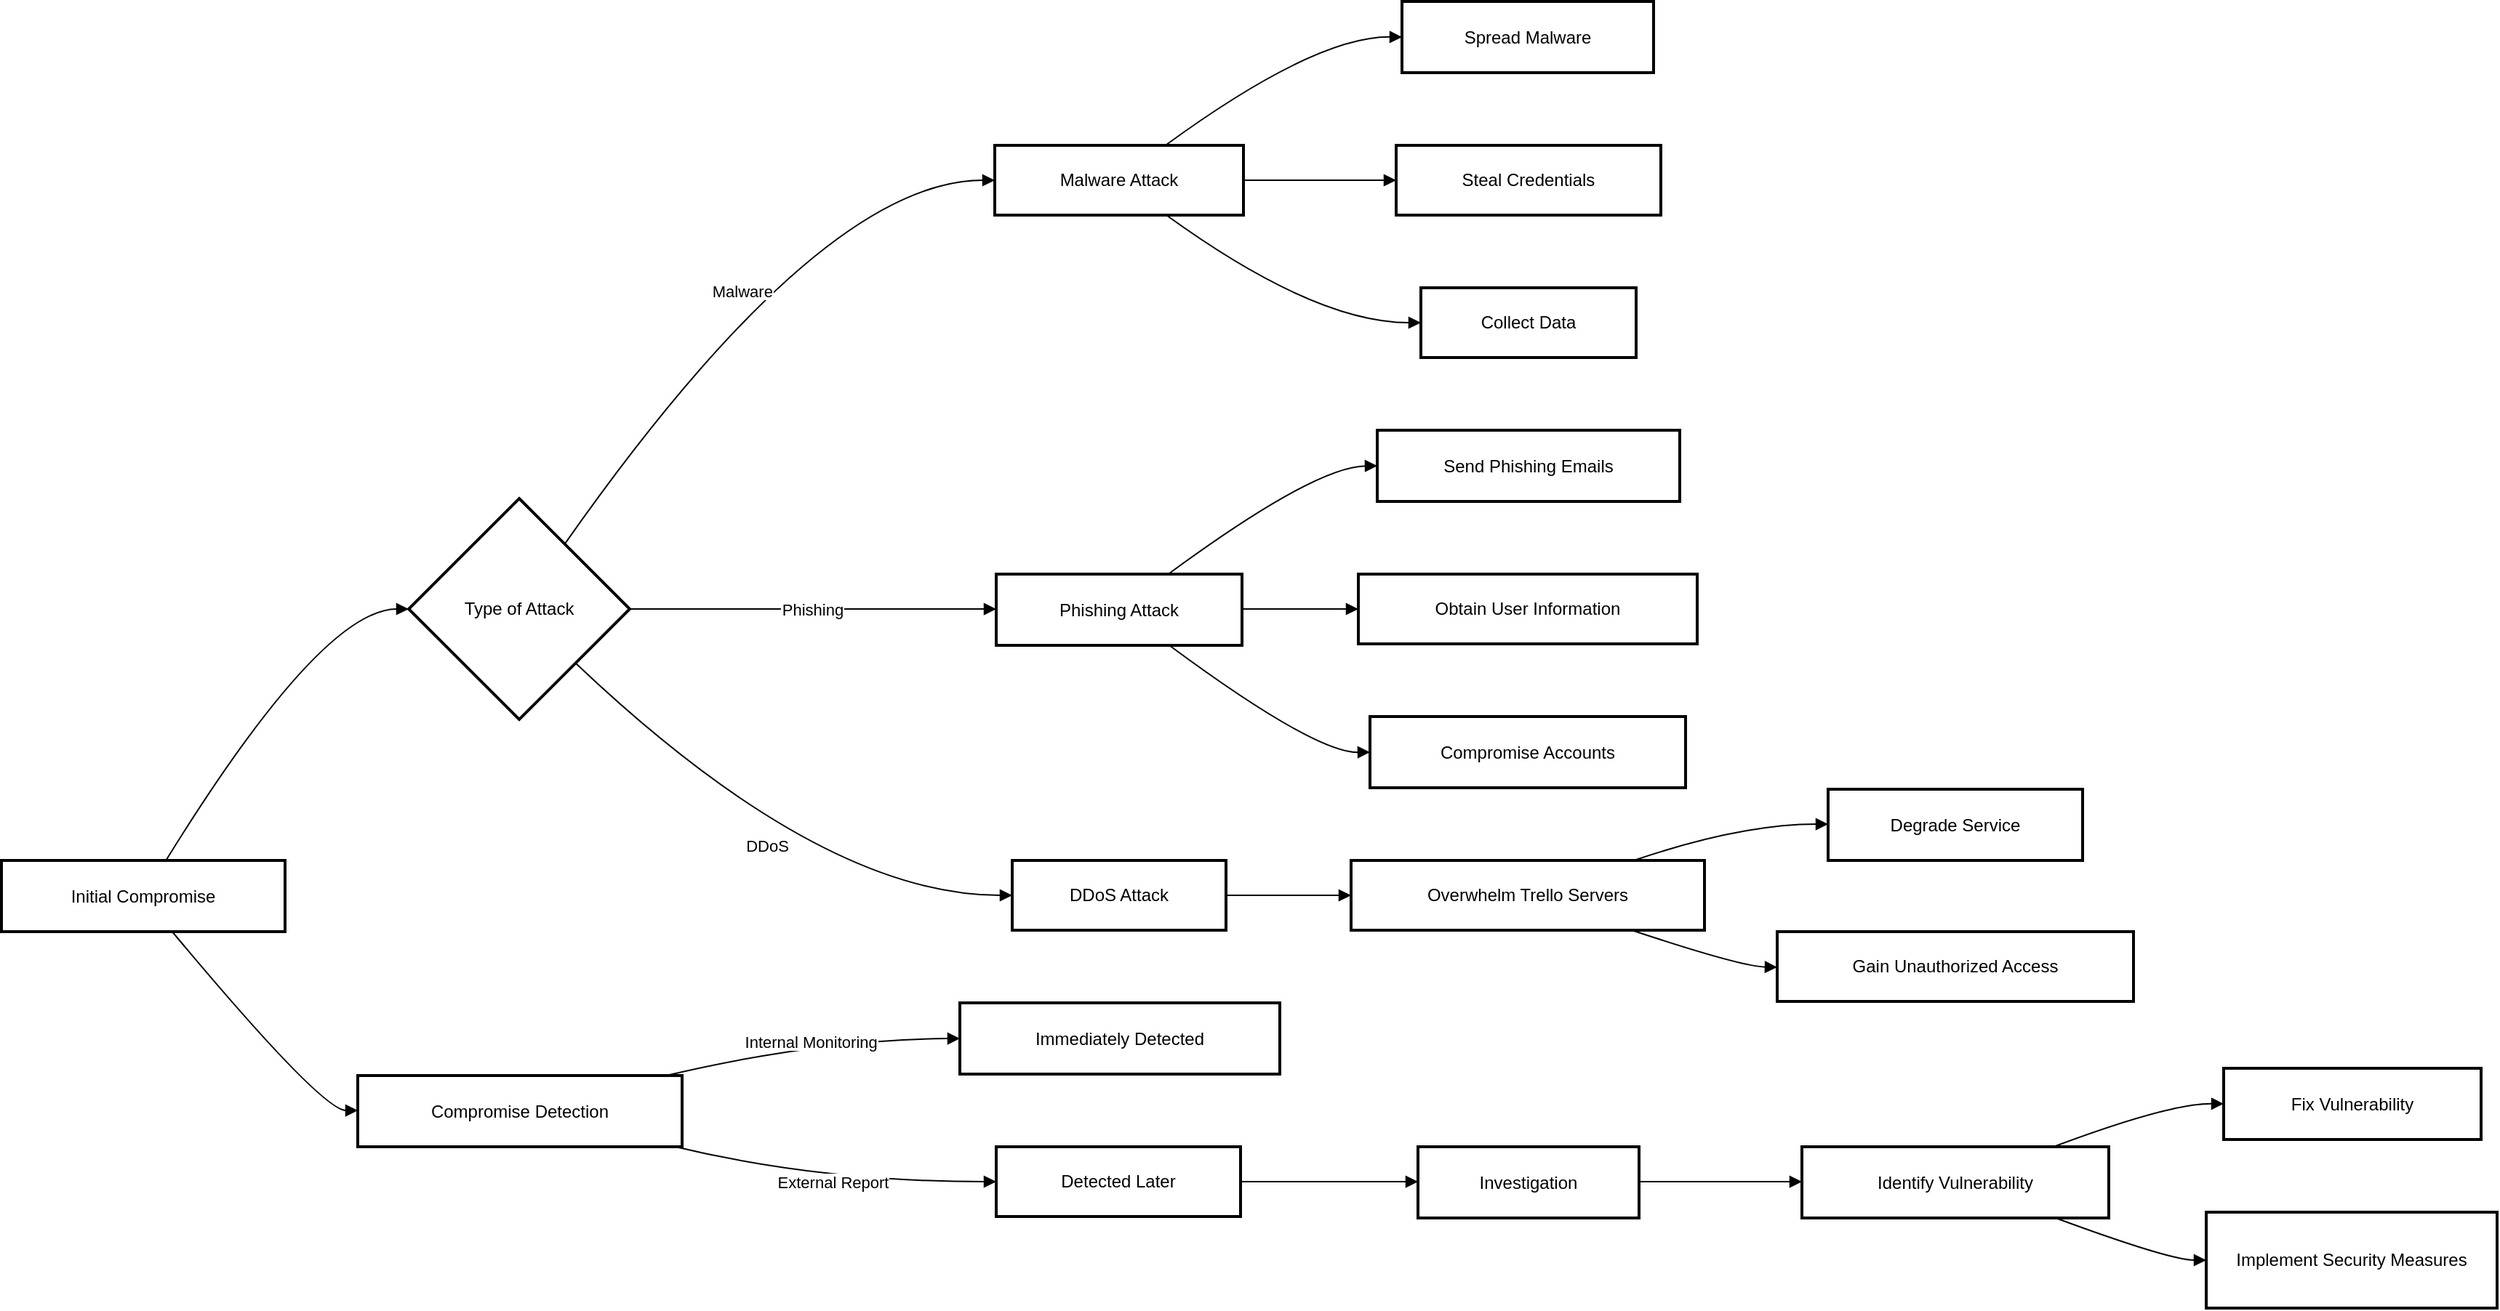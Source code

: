 <mxfile version="24.9.2">
  <diagram name="Page-1" id="E0SmlNEo9TAObMuNjSn9">
    <mxGraphModel>
      <root>
        <mxCell id="0" />
        <mxCell id="1" parent="0" />
        <mxCell id="2" value="Initial Compromise" style="whiteSpace=wrap;strokeWidth=2;" vertex="1" parent="1">
          <mxGeometry x="8" y="599" width="195" height="49" as="geometry" />
        </mxCell>
        <mxCell id="3" value="Type of Attack" style="rhombus;strokeWidth=2;whiteSpace=wrap;" vertex="1" parent="1">
          <mxGeometry x="288" y="350" width="152" height="152" as="geometry" />
        </mxCell>
        <mxCell id="4" value="Malware Attack" style="whiteSpace=wrap;strokeWidth=2;" vertex="1" parent="1">
          <mxGeometry x="691" y="107" width="171" height="48" as="geometry" />
        </mxCell>
        <mxCell id="5" value="Phishing Attack" style="whiteSpace=wrap;strokeWidth=2;" vertex="1" parent="1">
          <mxGeometry x="692" y="402" width="169" height="49" as="geometry" />
        </mxCell>
        <mxCell id="6" value="DDoS Attack" style="whiteSpace=wrap;strokeWidth=2;" vertex="1" parent="1">
          <mxGeometry x="703" y="599" width="147" height="48" as="geometry" />
        </mxCell>
        <mxCell id="7" value="Spread Malware" style="whiteSpace=wrap;strokeWidth=2;" vertex="1" parent="1">
          <mxGeometry x="971" y="8" width="173" height="49" as="geometry" />
        </mxCell>
        <mxCell id="8" value="Steal Credentials" style="whiteSpace=wrap;strokeWidth=2;" vertex="1" parent="1">
          <mxGeometry x="967" y="107" width="182" height="48" as="geometry" />
        </mxCell>
        <mxCell id="9" value="Collect Data" style="whiteSpace=wrap;strokeWidth=2;" vertex="1" parent="1">
          <mxGeometry x="984" y="205" width="148" height="48" as="geometry" />
        </mxCell>
        <mxCell id="10" value="Send Phishing Emails" style="whiteSpace=wrap;strokeWidth=2;" vertex="1" parent="1">
          <mxGeometry x="954" y="303" width="208" height="49" as="geometry" />
        </mxCell>
        <mxCell id="11" value="Obtain User Information" style="whiteSpace=wrap;strokeWidth=2;" vertex="1" parent="1">
          <mxGeometry x="941" y="402" width="233" height="48" as="geometry" />
        </mxCell>
        <mxCell id="12" value="Compromise Accounts" style="whiteSpace=wrap;strokeWidth=2;" vertex="1" parent="1">
          <mxGeometry x="949" y="500" width="217" height="49" as="geometry" />
        </mxCell>
        <mxCell id="13" value="Overwhelm Trello Servers" style="whiteSpace=wrap;strokeWidth=2;" vertex="1" parent="1">
          <mxGeometry x="936" y="599" width="243" height="48" as="geometry" />
        </mxCell>
        <mxCell id="14" value="Degrade Service" style="whiteSpace=wrap;strokeWidth=2;" vertex="1" parent="1">
          <mxGeometry x="1264" y="550" width="175" height="49" as="geometry" />
        </mxCell>
        <mxCell id="15" value="Gain Unauthorized Access" style="whiteSpace=wrap;strokeWidth=2;" vertex="1" parent="1">
          <mxGeometry x="1229" y="648" width="245" height="48" as="geometry" />
        </mxCell>
        <mxCell id="16" value="Compromise Detection" style="whiteSpace=wrap;strokeWidth=2;" vertex="1" parent="1">
          <mxGeometry x="253" y="747" width="223" height="49" as="geometry" />
        </mxCell>
        <mxCell id="17" value="Immediately Detected" style="whiteSpace=wrap;strokeWidth=2;" vertex="1" parent="1">
          <mxGeometry x="667" y="697" width="220" height="49" as="geometry" />
        </mxCell>
        <mxCell id="18" value="Detected Later" style="whiteSpace=wrap;strokeWidth=2;" vertex="1" parent="1">
          <mxGeometry x="692" y="796" width="168" height="48" as="geometry" />
        </mxCell>
        <mxCell id="19" value="Investigation" style="whiteSpace=wrap;strokeWidth=2;" vertex="1" parent="1">
          <mxGeometry x="982" y="796" width="152" height="49" as="geometry" />
        </mxCell>
        <mxCell id="20" value="Identify Vulnerability" style="whiteSpace=wrap;strokeWidth=2;" vertex="1" parent="1">
          <mxGeometry x="1246" y="796" width="211" height="49" as="geometry" />
        </mxCell>
        <mxCell id="21" value="Fix Vulnerability" style="whiteSpace=wrap;strokeWidth=2;" vertex="1" parent="1">
          <mxGeometry x="1536" y="742" width="177" height="49" as="geometry" />
        </mxCell>
        <mxCell id="22" value="Implement Security Measures" style="whiteSpace=wrap;strokeWidth=2;" vertex="1" parent="1">
          <mxGeometry x="1524" y="841" width="200" height="66" as="geometry" />
        </mxCell>
        <mxCell id="23" value="" style="curved=1;startArrow=none;endArrow=block;exitX=0.58;exitY=0;entryX=0;entryY=0.5;" edge="1" parent="1" source="2" target="3">
          <mxGeometry relative="1" as="geometry">
            <Array as="points">
              <mxPoint x="228" y="426" />
            </Array>
          </mxGeometry>
        </mxCell>
        <mxCell id="24" value="Malware" style="curved=1;startArrow=none;endArrow=block;exitX=0.85;exitY=0;entryX=0;entryY=0.5;" edge="1" parent="1" source="3" target="4">
          <mxGeometry relative="1" as="geometry">
            <Array as="points">
              <mxPoint x="571" y="131" />
            </Array>
          </mxGeometry>
        </mxCell>
        <mxCell id="25" value="Phishing" style="curved=1;startArrow=none;endArrow=block;exitX=1;exitY=0.5;entryX=0;entryY=0.49;" edge="1" parent="1" source="3" target="5">
          <mxGeometry relative="1" as="geometry">
            <Array as="points" />
          </mxGeometry>
        </mxCell>
        <mxCell id="26" value="DDoS" style="curved=1;startArrow=none;endArrow=block;exitX=1;exitY=0.98;entryX=0;entryY=0.5;" edge="1" parent="1" source="3" target="6">
          <mxGeometry relative="1" as="geometry">
            <Array as="points">
              <mxPoint x="571" y="623" />
            </Array>
          </mxGeometry>
        </mxCell>
        <mxCell id="27" value="" style="curved=1;startArrow=none;endArrow=block;exitX=0.69;exitY=-0.01;entryX=0;entryY=0.5;" edge="1" parent="1" source="4" target="7">
          <mxGeometry relative="1" as="geometry">
            <Array as="points">
              <mxPoint x="911" y="32" />
            </Array>
          </mxGeometry>
        </mxCell>
        <mxCell id="28" value="" style="curved=1;startArrow=none;endArrow=block;exitX=1;exitY=0.5;entryX=0;entryY=0.5;" edge="1" parent="1" source="4" target="8">
          <mxGeometry relative="1" as="geometry">
            <Array as="points" />
          </mxGeometry>
        </mxCell>
        <mxCell id="29" value="" style="curved=1;startArrow=none;endArrow=block;exitX=0.69;exitY=1;entryX=0;entryY=0.5;" edge="1" parent="1" source="4" target="9">
          <mxGeometry relative="1" as="geometry">
            <Array as="points">
              <mxPoint x="911" y="229" />
            </Array>
          </mxGeometry>
        </mxCell>
        <mxCell id="30" value="" style="curved=1;startArrow=none;endArrow=block;exitX=0.7;exitY=0;entryX=0;entryY=0.5;" edge="1" parent="1" source="5" target="10">
          <mxGeometry relative="1" as="geometry">
            <Array as="points">
              <mxPoint x="911" y="328" />
            </Array>
          </mxGeometry>
        </mxCell>
        <mxCell id="31" value="" style="curved=1;startArrow=none;endArrow=block;exitX=1;exitY=0.49;entryX=0;entryY=0.5;" edge="1" parent="1" source="5" target="11">
          <mxGeometry relative="1" as="geometry">
            <Array as="points" />
          </mxGeometry>
        </mxCell>
        <mxCell id="32" value="" style="curved=1;startArrow=none;endArrow=block;exitX=0.7;exitY=0.99;entryX=0;entryY=0.5;" edge="1" parent="1" source="5" target="12">
          <mxGeometry relative="1" as="geometry">
            <Array as="points">
              <mxPoint x="911" y="525" />
            </Array>
          </mxGeometry>
        </mxCell>
        <mxCell id="33" value="" style="curved=1;startArrow=none;endArrow=block;exitX=1;exitY=0.5;entryX=0;entryY=0.5;" edge="1" parent="1" source="6" target="13">
          <mxGeometry relative="1" as="geometry">
            <Array as="points" />
          </mxGeometry>
        </mxCell>
        <mxCell id="34" value="" style="curved=1;startArrow=none;endArrow=block;exitX=0.8;exitY=0;entryX=0;entryY=0.49;" edge="1" parent="1" source="13" target="14">
          <mxGeometry relative="1" as="geometry">
            <Array as="points">
              <mxPoint x="1204" y="574" />
            </Array>
          </mxGeometry>
        </mxCell>
        <mxCell id="35" value="" style="curved=1;startArrow=none;endArrow=block;exitX=0.8;exitY=1.01;entryX=0;entryY=0.51;" edge="1" parent="1" source="13" target="15">
          <mxGeometry relative="1" as="geometry">
            <Array as="points">
              <mxPoint x="1204" y="672" />
            </Array>
          </mxGeometry>
        </mxCell>
        <mxCell id="36" value="" style="curved=1;startArrow=none;endArrow=block;exitX=0.6;exitY=0.99;entryX=0;entryY=0.49;" edge="1" parent="1" source="2" target="16">
          <mxGeometry relative="1" as="geometry">
            <Array as="points">
              <mxPoint x="228" y="771" />
            </Array>
          </mxGeometry>
        </mxCell>
        <mxCell id="37" value="Internal Monitoring" style="curved=1;startArrow=none;endArrow=block;exitX=0.96;exitY=-0.01;entryX=0;entryY=0.5;" edge="1" parent="1" source="16" target="17">
          <mxGeometry relative="1" as="geometry">
            <Array as="points">
              <mxPoint x="571" y="722" />
            </Array>
          </mxGeometry>
        </mxCell>
        <mxCell id="38" value="External Report" style="curved=1;startArrow=none;endArrow=block;exitX=0.96;exitY=0.98;entryX=0;entryY=0.5;" edge="1" parent="1" source="16" target="18">
          <mxGeometry relative="1" as="geometry">
            <Array as="points">
              <mxPoint x="571" y="820" />
            </Array>
          </mxGeometry>
        </mxCell>
        <mxCell id="39" value="" style="curved=1;startArrow=none;endArrow=block;exitX=1;exitY=0.5;entryX=0;entryY=0.49;" edge="1" parent="1" source="18" target="19">
          <mxGeometry relative="1" as="geometry">
            <Array as="points" />
          </mxGeometry>
        </mxCell>
        <mxCell id="40" value="" style="curved=1;startArrow=none;endArrow=block;exitX=1;exitY=0.49;entryX=0;entryY=0.49;" edge="1" parent="1" source="19" target="20">
          <mxGeometry relative="1" as="geometry">
            <Array as="points" />
          </mxGeometry>
        </mxCell>
        <mxCell id="41" value="" style="curved=1;startArrow=none;endArrow=block;exitX=0.82;exitY=0;entryX=0;entryY=0.5;" edge="1" parent="1" source="20" target="21">
          <mxGeometry relative="1" as="geometry">
            <Array as="points">
              <mxPoint x="1499" y="766" />
            </Array>
          </mxGeometry>
        </mxCell>
        <mxCell id="42" value="" style="curved=1;startArrow=none;endArrow=block;exitX=0.82;exitY=0.99;entryX=0;entryY=0.5;" edge="1" parent="1" source="20" target="22">
          <mxGeometry relative="1" as="geometry">
            <Array as="points">
              <mxPoint x="1499" y="874" />
            </Array>
          </mxGeometry>
        </mxCell>
      </root>
    </mxGraphModel>
  </diagram>
</mxfile>
